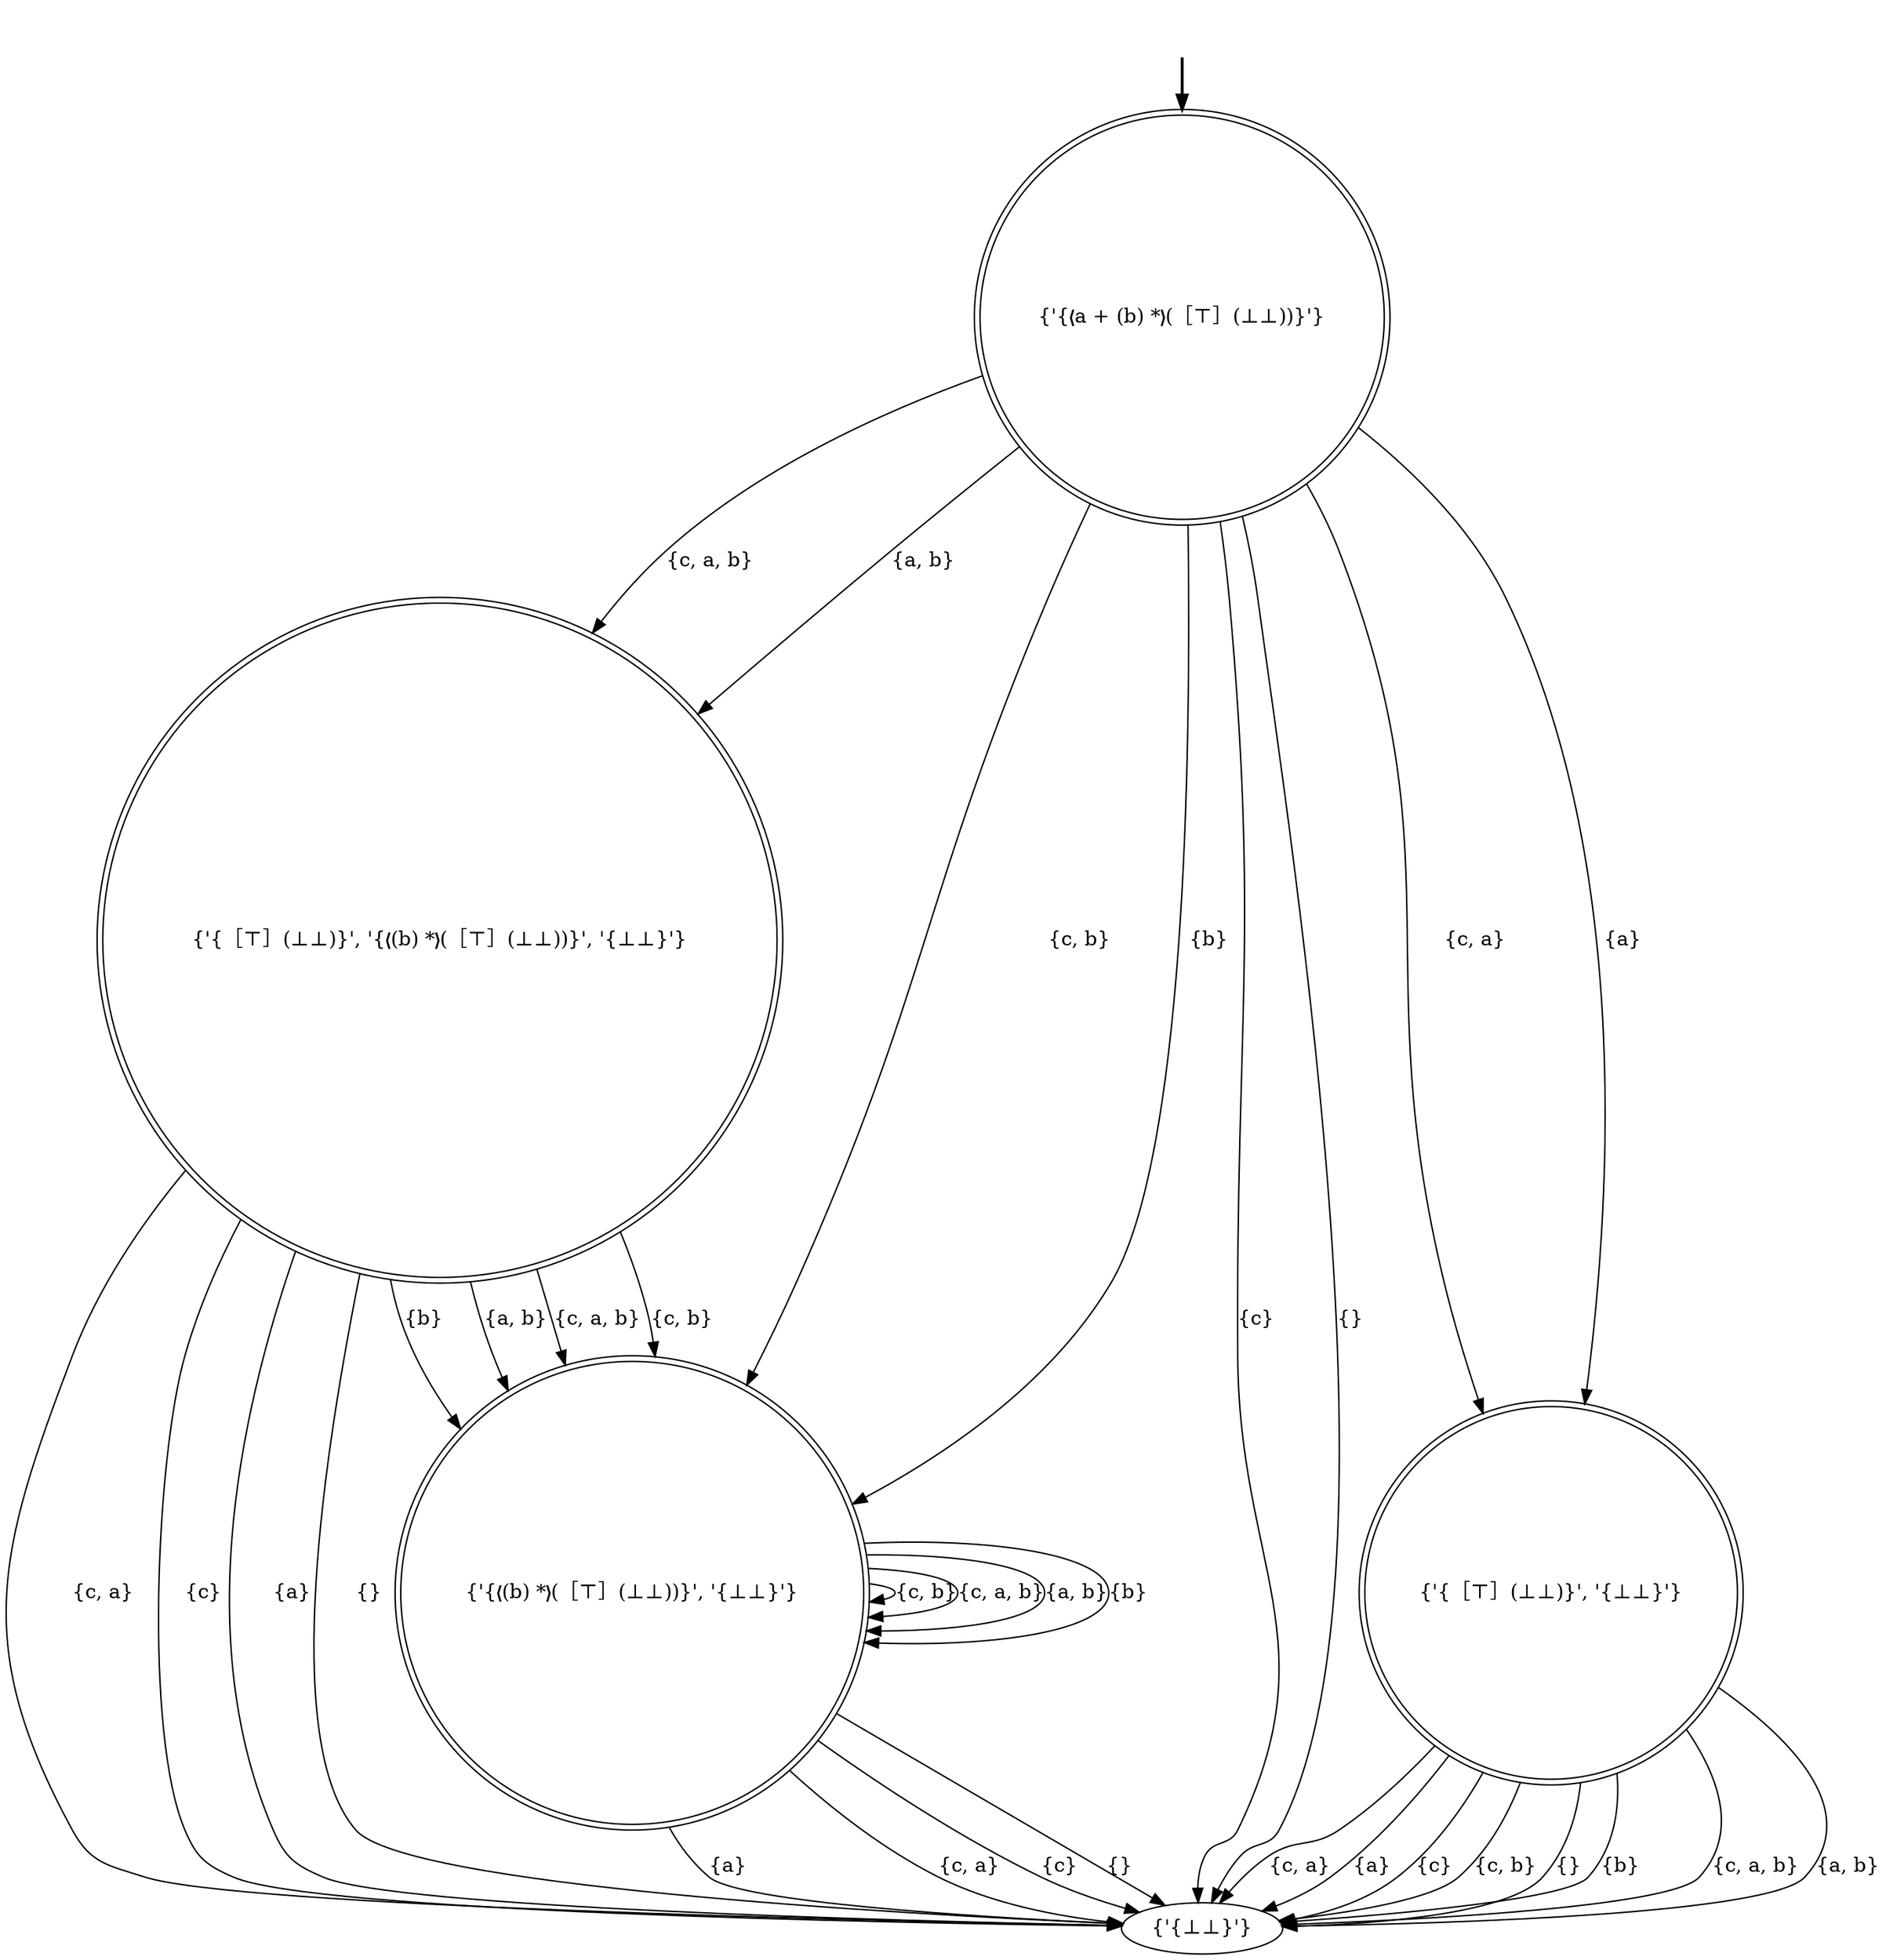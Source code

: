 digraph {
	fake [style=invisible]
	"{'{❬(b) *❭(［⊤］(⊥⊥))}', '{⊥⊥}'}" [shape=doublecircle]
	"{'{❬a + (b) *❭(［⊤］(⊥⊥))}'}" [root=true shape=doublecircle]
	"{'{⊥⊥}'}"
	"{'{［⊤］(⊥⊥)}', '{❬(b) *❭(［⊤］(⊥⊥))}', '{⊥⊥}'}" [shape=doublecircle]
	"{'{［⊤］(⊥⊥)}', '{⊥⊥}'}" [shape=doublecircle]
	fake -> "{'{❬a + (b) *❭(［⊤］(⊥⊥))}'}" [style=bold]
	"{'{❬a + (b) *❭(［⊤］(⊥⊥))}'}" -> "{'{［⊤］(⊥⊥)}', '{⊥⊥}'}" [label="{c, a}"]
	"{'{［⊤］(⊥⊥)}', '{❬(b) *❭(［⊤］(⊥⊥))}', '{⊥⊥}'}" -> "{'{❬(b) *❭(［⊤］(⊥⊥))}', '{⊥⊥}'}" [label="{c, a, b}"]
	"{'{❬(b) *❭(［⊤］(⊥⊥))}', '{⊥⊥}'}" -> "{'{❬(b) *❭(［⊤］(⊥⊥))}', '{⊥⊥}'}" [label="{c, b}"]
	"{'{［⊤］(⊥⊥)}', '{⊥⊥}'}" -> "{'{⊥⊥}'}" [label="{c, a, b}"]
	"{'{❬a + (b) *❭(［⊤］(⊥⊥))}'}" -> "{'{❬(b) *❭(［⊤］(⊥⊥))}', '{⊥⊥}'}" [label="{c, b}"]
	"{'{❬a + (b) *❭(［⊤］(⊥⊥))}'}" -> "{'{［⊤］(⊥⊥)}', '{❬(b) *❭(［⊤］(⊥⊥))}', '{⊥⊥}'}" [label="{c, a, b}"]
	"{'{［⊤］(⊥⊥)}', '{⊥⊥}'}" -> "{'{⊥⊥}'}" [label="{a, b}"]
	"{'{❬(b) *❭(［⊤］(⊥⊥))}', '{⊥⊥}'}" -> "{'{❬(b) *❭(［⊤］(⊥⊥))}', '{⊥⊥}'}" [label="{c, a, b}"]
	"{'{［⊤］(⊥⊥)}', '{⊥⊥}'}" -> "{'{⊥⊥}'}" [label="{c, a}"]
	"{'{［⊤］(⊥⊥)}', '{❬(b) *❭(［⊤］(⊥⊥))}', '{⊥⊥}'}" -> "{'{❬(b) *❭(［⊤］(⊥⊥))}', '{⊥⊥}'}" [label="{c, b}"]
	"{'{［⊤］(⊥⊥)}', '{⊥⊥}'}" -> "{'{⊥⊥}'}" [label="{a}"]
	"{'{［⊤］(⊥⊥)}', '{⊥⊥}'}" -> "{'{⊥⊥}'}" [label="{c}"]
	"{'{［⊤］(⊥⊥)}', '{⊥⊥}'}" -> "{'{⊥⊥}'}" [label="{c, b}"]
	"{'{❬a + (b) *❭(［⊤］(⊥⊥))}'}" -> "{'{［⊤］(⊥⊥)}', '{❬(b) *❭(［⊤］(⊥⊥))}', '{⊥⊥}'}" [label="{a, b}"]
	"{'{［⊤］(⊥⊥)}', '{⊥⊥}'}" -> "{'{⊥⊥}'}" [label="{}"]
	"{'{❬(b) *❭(［⊤］(⊥⊥))}', '{⊥⊥}'}" -> "{'{❬(b) *❭(［⊤］(⊥⊥))}', '{⊥⊥}'}" [label="{a, b}"]
	"{'{❬a + (b) *❭(［⊤］(⊥⊥))}'}" -> "{'{❬(b) *❭(［⊤］(⊥⊥))}', '{⊥⊥}'}" [label="{b}"]
	"{'{❬(b) *❭(［⊤］(⊥⊥))}', '{⊥⊥}'}" -> "{'{⊥⊥}'}" [label="{c}"]
	"{'{❬(b) *❭(［⊤］(⊥⊥))}', '{⊥⊥}'}" -> "{'{❬(b) *❭(［⊤］(⊥⊥))}', '{⊥⊥}'}" [label="{b}"]
	"{'{［⊤］(⊥⊥)}', '{❬(b) *❭(［⊤］(⊥⊥))}', '{⊥⊥}'}" -> "{'{❬(b) *❭(［⊤］(⊥⊥))}', '{⊥⊥}'}" [label="{b}"]
	"{'{❬a + (b) *❭(［⊤］(⊥⊥))}'}" -> "{'{［⊤］(⊥⊥)}', '{⊥⊥}'}" [label="{a}"]
	"{'{❬(b) *❭(［⊤］(⊥⊥))}', '{⊥⊥}'}" -> "{'{⊥⊥}'}" [label="{}"]
	"{'{❬a + (b) *❭(［⊤］(⊥⊥))}'}" -> "{'{⊥⊥}'}" [label="{c}"]
	"{'{［⊤］(⊥⊥)}', '{❬(b) *❭(［⊤］(⊥⊥))}', '{⊥⊥}'}" -> "{'{❬(b) *❭(［⊤］(⊥⊥))}', '{⊥⊥}'}" [label="{a, b}"]
	"{'{［⊤］(⊥⊥)}', '{❬(b) *❭(［⊤］(⊥⊥))}', '{⊥⊥}'}" -> "{'{⊥⊥}'}" [label="{c, a}"]
	"{'{［⊤］(⊥⊥)}', '{❬(b) *❭(［⊤］(⊥⊥))}', '{⊥⊥}'}" -> "{'{⊥⊥}'}" [label="{c}"]
	"{'{［⊤］(⊥⊥)}', '{❬(b) *❭(［⊤］(⊥⊥))}', '{⊥⊥}'}" -> "{'{⊥⊥}'}" [label="{a}"]
	"{'{❬a + (b) *❭(［⊤］(⊥⊥))}'}" -> "{'{⊥⊥}'}" [label="{}"]
	"{'{［⊤］(⊥⊥)}', '{⊥⊥}'}" -> "{'{⊥⊥}'}" [label="{b}"]
	"{'{［⊤］(⊥⊥)}', '{❬(b) *❭(［⊤］(⊥⊥))}', '{⊥⊥}'}" -> "{'{⊥⊥}'}" [label="{}"]
	"{'{❬(b) *❭(［⊤］(⊥⊥))}', '{⊥⊥}'}" -> "{'{⊥⊥}'}" [label="{a}"]
	"{'{❬(b) *❭(［⊤］(⊥⊥))}', '{⊥⊥}'}" -> "{'{⊥⊥}'}" [label="{c, a}"]
}
